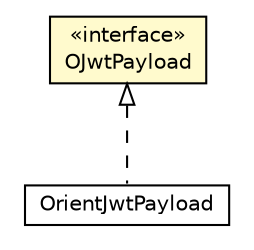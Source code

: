 #!/usr/local/bin/dot
#
# Class diagram 
# Generated by UMLGraph version R5_6-24-gf6e263 (http://www.umlgraph.org/)
#

digraph G {
	edge [fontname="Helvetica",fontsize=10,labelfontname="Helvetica",labelfontsize=10];
	node [fontname="Helvetica",fontsize=10,shape=plaintext];
	nodesep=0.25;
	ranksep=0.5;
	// com.orientechnologies.orient.core.metadata.security.jwt.OJwtPayload
	c2229694 [label=<<table title="com.orientechnologies.orient.core.metadata.security.jwt.OJwtPayload" border="0" cellborder="1" cellspacing="0" cellpadding="2" port="p" bgcolor="lemonChiffon" href="./OJwtPayload.html">
		<tr><td><table border="0" cellspacing="0" cellpadding="1">
<tr><td align="center" balign="center"> &#171;interface&#187; </td></tr>
<tr><td align="center" balign="center"> OJwtPayload </td></tr>
		</table></td></tr>
		</table>>, URL="./OJwtPayload.html", fontname="Helvetica", fontcolor="black", fontsize=10.0];
	// com.orientechnologies.orient.server.token.OrientJwtPayload
	c2230864 [label=<<table title="com.orientechnologies.orient.server.token.OrientJwtPayload" border="0" cellborder="1" cellspacing="0" cellpadding="2" port="p" href="../../../../server/token/OrientJwtPayload.html">
		<tr><td><table border="0" cellspacing="0" cellpadding="1">
<tr><td align="center" balign="center"> OrientJwtPayload </td></tr>
		</table></td></tr>
		</table>>, URL="../../../../server/token/OrientJwtPayload.html", fontname="Helvetica", fontcolor="black", fontsize=10.0];
	//com.orientechnologies.orient.server.token.OrientJwtPayload implements com.orientechnologies.orient.core.metadata.security.jwt.OJwtPayload
	c2229694:p -> c2230864:p [dir=back,arrowtail=empty,style=dashed];
}

